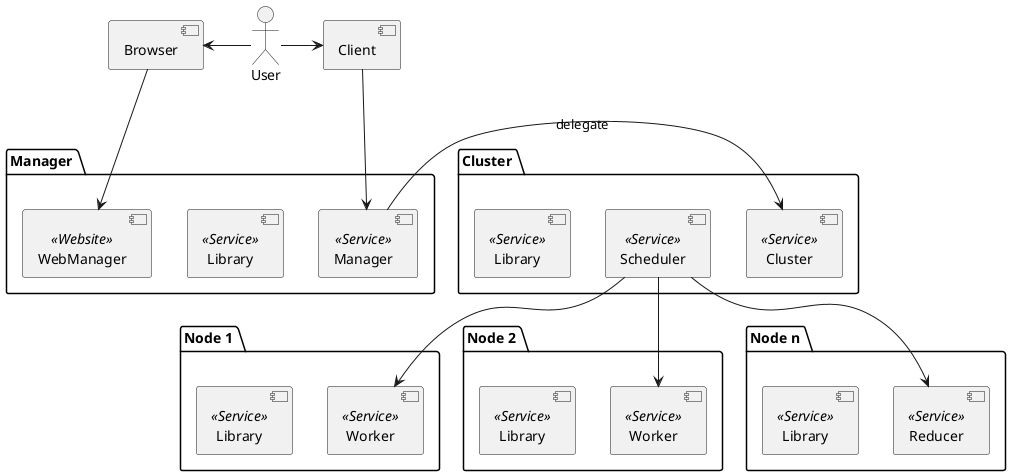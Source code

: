 @startuml

skinparam monochrome true
'skinparam style strictuml
'skinparam handwritten true
'skinparam linetype polyline

actor User
component "Browser" as browser
component "Client" as client

package "Manager " as manager {
    component "Manager" as m_manager <<Service>>
    component "Library" as m_library <<Service>>
    component "WebManager" as m_webmanager <<Website>>
}

package "Cluster " as cluster {
    component "Cluster" as c_cluster <<Service>>
    component "Scheduler" as c_scheduler <<Service>>
    component "Library" as c_library <<Service>>
}

package "Node 1 "  as node1 {
    component "Worker" as n1_worker <<Service>>
    component "Library" as n1_library <<Service>>
}

package "Node 2 " as node2 {
    component "Worker" as n2_worker <<Service>>
    component "Library" as n2_library <<Service>>
}

package "Node n " as noden {
    component "Reducer" as nn_reducer <<Service>>
    component "Library" as nn_library <<Service>>
}
' --------------

User -r-> client
User -l-> browser

browser --> m_webmanager
client --> m_manager

m_manager -> c_cluster : delegate

c_scheduler --> n1_worker
c_scheduler --> n2_worker
c_scheduler --> nn_reducer


@enduml